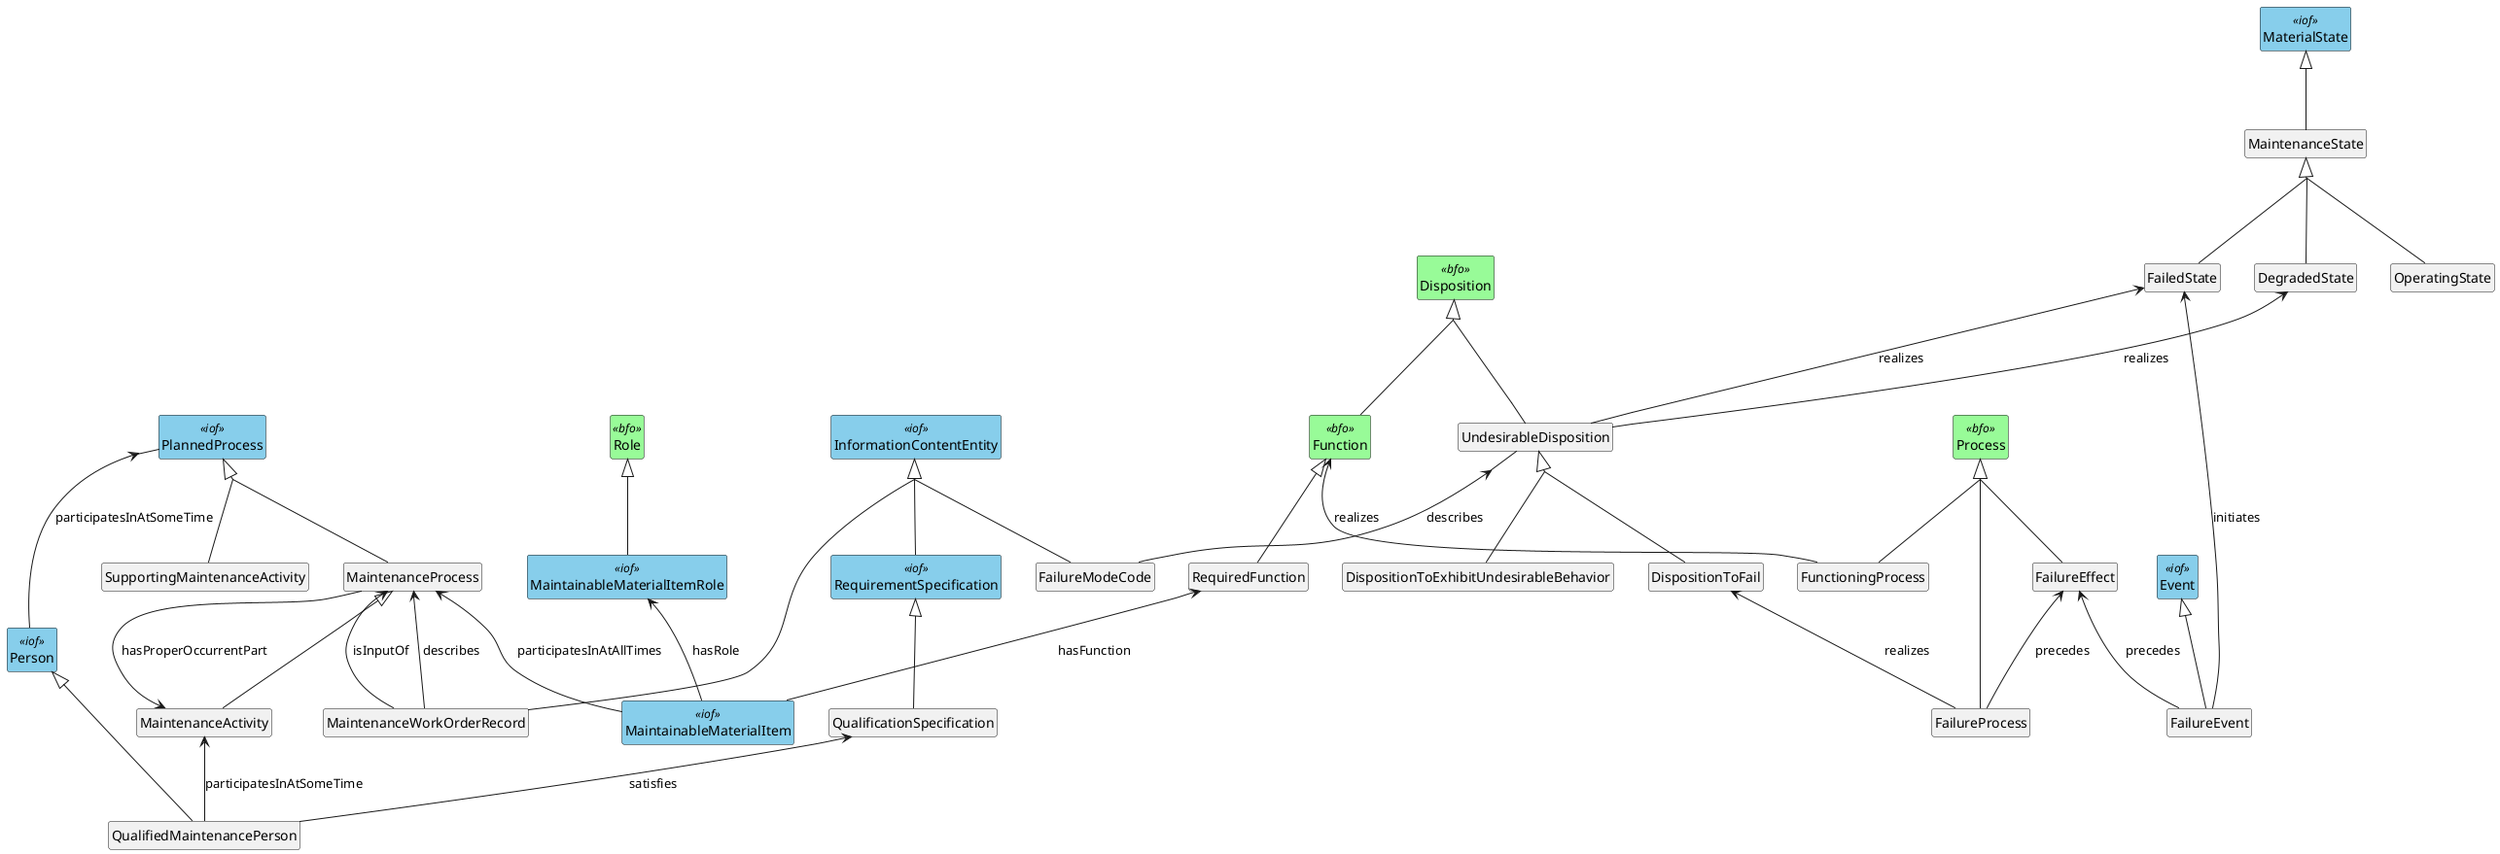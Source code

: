 @startuml

'skinparam ranksep 10.0
hide empty members
hide circle
skinparam groupInheritance 2
skinparam class {
  BackgroundColor<<iof>> SkyBlue
  BackgroundColor<<bfo>> PaleGreen
}

class DegradedState
class Disposition <<bfo>>
class DispositionToExhibitUndesirableBehavior
class DispositionToFail
class Event <<iof>>
class FailedState
class FailureEffect
class FailureEvent
class FailureModeCode
class FailureProcess
class Function <<bfo>>
class FunctioningProcess
class InformationContentEntity <<iof>>
class MaintainableMaterialItem <<iof>>
class MaintainableMaterialItemRole <<iof>>
class MaintenanceActivity
class MaintenanceProcess
class MaintenanceState
class MaintenanceWorkOrderRecord
class MaterialState <<iof>>
class OperatingState
class Person <<iof>>
class PlannedProcess <<iof>>
class Process <<bfo>>
class QualificationSpecification
class QualifiedMaintenancePerson
class RequiredFunction
class RequirementSpecification <<iof>>
class Role <<bfo>>
class SupportingMaintenanceActivity
class UndesirableDisposition

DegradedState                            -u-|> MaintenanceState
DispositionToExhibitUndesirableBehavior  -u-|> UndesirableDisposition
DispositionToFail                        -u-|> UndesirableDisposition
FailedState                              -u-|> MaintenanceState
FailureEffect                            -u-|> Process
FailureEvent                             -u->  FailedState                  : initiates
FailureEvent                             -u->  FailureEffect                : precedes
FailureEvent                             -u-|> Event
FailureModeCode                          -u->  UndesirableDisposition       : describes
FailureModeCode                          -u-|> InformationContentEntity
FailureProcess                           -u->  DispositionToFail            : realizes
FailureProcess                           -u->  FailureEffect                : precedes
FailureProcess                           -u-|> Process
Function                                 -u-|> Disposition
FunctioningProcess                       -u->  Function                     : realizes
FunctioningProcess                       -u-|> Process
MaintainableMaterialItem                 -u->  MaintainableMaterialItemRole : hasRole
MaintainableMaterialItem                 -u->  MaintenanceProcess           : participatesInAtAllTimes
MaintainableMaterialItem                 -u->  RequiredFunction             : hasFunction
MaintainableMaterialItemRole             -u-|> Role
MaintenanceActivity                      -u-|> MaintenanceProcess
MaintenanceProcess                       -u->  MaintenanceActivity          : hasProperOccurrentPart
MaintenanceProcess                       -u-|> PlannedProcess
MaintenanceState                         -u-|> MaterialState
MaintenanceWorkOrderRecord               -u->  MaintenanceProcess           : describes
MaintenanceWorkOrderRecord               -u->  MaintenanceProcess           : isInputOf
MaintenanceWorkOrderRecord               -u-|> InformationContentEntity
OperatingState                           -u-|> MaintenanceState
Person                                   -u->  PlannedProcess               : participatesInAtSomeTime
QualificationSpecification               -u-|> RequirementSpecification
QualifiedMaintenancePerson               -u->  MaintenanceActivity          : participatesInAtSomeTime
QualifiedMaintenancePerson               -u->  QualificationSpecification   : satisfies
QualifiedMaintenancePerson               -u-|> Person
RequiredFunction                         -u-|> Function
RequirementSpecification                 -u-|> InformationContentEntity
SupportingMaintenanceActivity            -u-|> PlannedProcess
UndesirableDisposition                   -u->  DegradedState                : realizes
UndesirableDisposition                   -u->  FailedState                  : realizes
UndesirableDisposition                   -u-|> Disposition

@enduml
